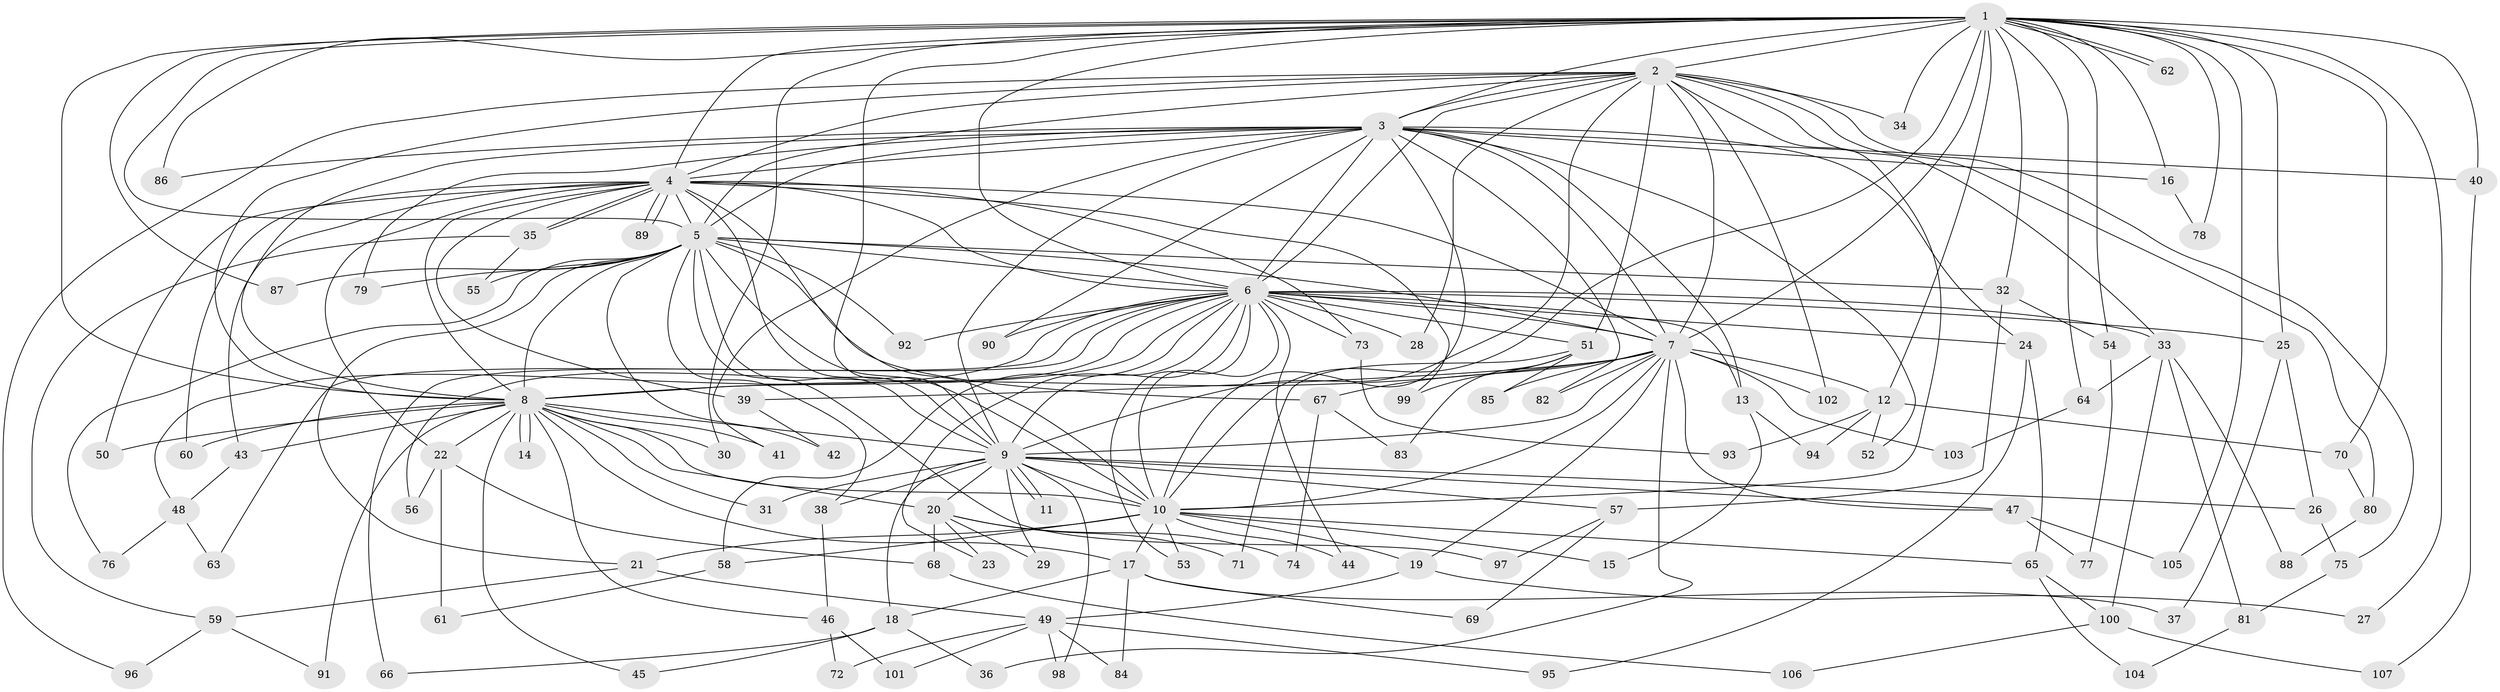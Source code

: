 // Generated by graph-tools (version 1.1) at 2025/14/03/09/25 04:14:15]
// undirected, 107 vertices, 239 edges
graph export_dot {
graph [start="1"]
  node [color=gray90,style=filled];
  1;
  2;
  3;
  4;
  5;
  6;
  7;
  8;
  9;
  10;
  11;
  12;
  13;
  14;
  15;
  16;
  17;
  18;
  19;
  20;
  21;
  22;
  23;
  24;
  25;
  26;
  27;
  28;
  29;
  30;
  31;
  32;
  33;
  34;
  35;
  36;
  37;
  38;
  39;
  40;
  41;
  42;
  43;
  44;
  45;
  46;
  47;
  48;
  49;
  50;
  51;
  52;
  53;
  54;
  55;
  56;
  57;
  58;
  59;
  60;
  61;
  62;
  63;
  64;
  65;
  66;
  67;
  68;
  69;
  70;
  71;
  72;
  73;
  74;
  75;
  76;
  77;
  78;
  79;
  80;
  81;
  82;
  83;
  84;
  85;
  86;
  87;
  88;
  89;
  90;
  91;
  92;
  93;
  94;
  95;
  96;
  97;
  98;
  99;
  100;
  101;
  102;
  103;
  104;
  105;
  106;
  107;
  1 -- 2;
  1 -- 3;
  1 -- 4;
  1 -- 5;
  1 -- 6;
  1 -- 7;
  1 -- 8;
  1 -- 9;
  1 -- 10;
  1 -- 12;
  1 -- 16;
  1 -- 25;
  1 -- 27;
  1 -- 30;
  1 -- 32;
  1 -- 34;
  1 -- 40;
  1 -- 54;
  1 -- 62;
  1 -- 62;
  1 -- 64;
  1 -- 70;
  1 -- 78;
  1 -- 86;
  1 -- 87;
  1 -- 105;
  2 -- 3;
  2 -- 4;
  2 -- 5;
  2 -- 6;
  2 -- 7;
  2 -- 8;
  2 -- 9;
  2 -- 10;
  2 -- 28;
  2 -- 33;
  2 -- 34;
  2 -- 51;
  2 -- 75;
  2 -- 80;
  2 -- 96;
  2 -- 102;
  3 -- 4;
  3 -- 5;
  3 -- 6;
  3 -- 7;
  3 -- 8;
  3 -- 9;
  3 -- 10;
  3 -- 13;
  3 -- 16;
  3 -- 24;
  3 -- 40;
  3 -- 41;
  3 -- 52;
  3 -- 79;
  3 -- 82;
  3 -- 86;
  3 -- 90;
  4 -- 5;
  4 -- 6;
  4 -- 7;
  4 -- 8;
  4 -- 9;
  4 -- 10;
  4 -- 22;
  4 -- 35;
  4 -- 35;
  4 -- 39;
  4 -- 43;
  4 -- 50;
  4 -- 60;
  4 -- 73;
  4 -- 89;
  4 -- 89;
  4 -- 99;
  5 -- 6;
  5 -- 7;
  5 -- 8;
  5 -- 9;
  5 -- 10;
  5 -- 21;
  5 -- 32;
  5 -- 38;
  5 -- 42;
  5 -- 55;
  5 -- 67;
  5 -- 76;
  5 -- 79;
  5 -- 87;
  5 -- 92;
  5 -- 97;
  6 -- 7;
  6 -- 8;
  6 -- 9;
  6 -- 10;
  6 -- 13;
  6 -- 23;
  6 -- 24;
  6 -- 25;
  6 -- 28;
  6 -- 33;
  6 -- 44;
  6 -- 48;
  6 -- 51;
  6 -- 53;
  6 -- 56;
  6 -- 58;
  6 -- 63;
  6 -- 66;
  6 -- 73;
  6 -- 90;
  6 -- 92;
  7 -- 8;
  7 -- 9;
  7 -- 10;
  7 -- 12;
  7 -- 19;
  7 -- 36;
  7 -- 39;
  7 -- 47;
  7 -- 67;
  7 -- 82;
  7 -- 85;
  7 -- 102;
  7 -- 103;
  8 -- 9;
  8 -- 10;
  8 -- 14;
  8 -- 14;
  8 -- 17;
  8 -- 20;
  8 -- 22;
  8 -- 30;
  8 -- 31;
  8 -- 41;
  8 -- 43;
  8 -- 45;
  8 -- 46;
  8 -- 50;
  8 -- 60;
  8 -- 91;
  9 -- 10;
  9 -- 11;
  9 -- 11;
  9 -- 18;
  9 -- 20;
  9 -- 26;
  9 -- 29;
  9 -- 31;
  9 -- 38;
  9 -- 47;
  9 -- 57;
  9 -- 98;
  10 -- 15;
  10 -- 17;
  10 -- 19;
  10 -- 21;
  10 -- 44;
  10 -- 53;
  10 -- 58;
  10 -- 65;
  12 -- 52;
  12 -- 70;
  12 -- 93;
  12 -- 94;
  13 -- 15;
  13 -- 94;
  16 -- 78;
  17 -- 18;
  17 -- 37;
  17 -- 69;
  17 -- 84;
  18 -- 36;
  18 -- 45;
  18 -- 66;
  19 -- 27;
  19 -- 49;
  20 -- 23;
  20 -- 29;
  20 -- 68;
  20 -- 71;
  20 -- 74;
  21 -- 49;
  21 -- 59;
  22 -- 56;
  22 -- 61;
  22 -- 68;
  24 -- 65;
  24 -- 95;
  25 -- 26;
  25 -- 37;
  26 -- 75;
  32 -- 54;
  32 -- 57;
  33 -- 64;
  33 -- 81;
  33 -- 88;
  33 -- 100;
  35 -- 55;
  35 -- 59;
  38 -- 46;
  39 -- 42;
  40 -- 107;
  43 -- 48;
  46 -- 72;
  46 -- 101;
  47 -- 77;
  47 -- 105;
  48 -- 63;
  48 -- 76;
  49 -- 72;
  49 -- 84;
  49 -- 95;
  49 -- 98;
  49 -- 101;
  51 -- 71;
  51 -- 83;
  51 -- 85;
  51 -- 99;
  54 -- 77;
  57 -- 69;
  57 -- 97;
  58 -- 61;
  59 -- 91;
  59 -- 96;
  64 -- 103;
  65 -- 100;
  65 -- 104;
  67 -- 74;
  67 -- 83;
  68 -- 106;
  70 -- 80;
  73 -- 93;
  75 -- 81;
  80 -- 88;
  81 -- 104;
  100 -- 106;
  100 -- 107;
}
